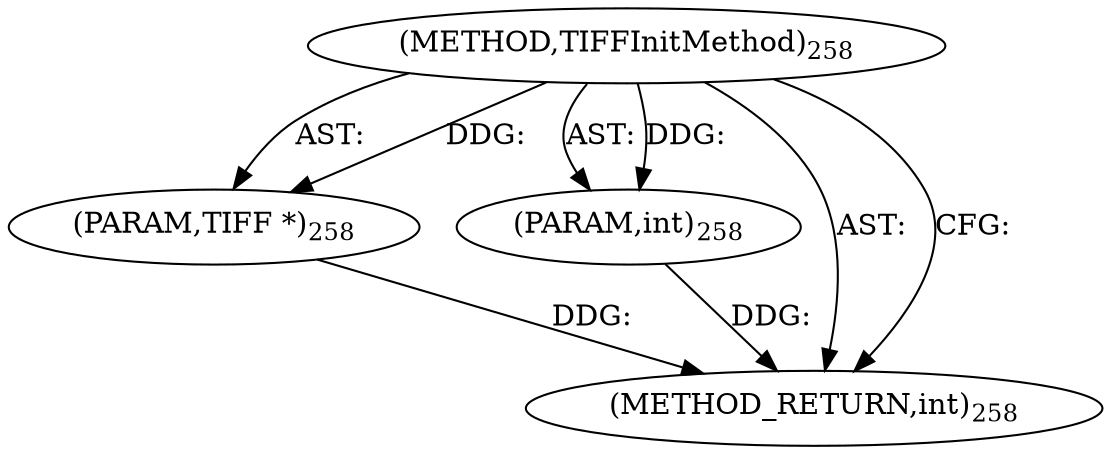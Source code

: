digraph "TIFFInitMethod" {  
"8277" [label = <(METHOD,TIFFInitMethod)<SUB>258</SUB>> ]
"8278" [label = <(PARAM,TIFF *)<SUB>258</SUB>> ]
"8279" [label = <(PARAM,int)<SUB>258</SUB>> ]
"8280" [label = <(METHOD_RETURN,int)<SUB>258</SUB>> ]
  "8277" -> "8278"  [ label = "AST: "] 
  "8277" -> "8279"  [ label = "AST: "] 
  "8277" -> "8280"  [ label = "AST: "] 
  "8277" -> "8280"  [ label = "CFG: "] 
  "8278" -> "8280"  [ label = "DDG: "] 
  "8279" -> "8280"  [ label = "DDG: "] 
  "8277" -> "8278"  [ label = "DDG: "] 
  "8277" -> "8279"  [ label = "DDG: "] 
}
